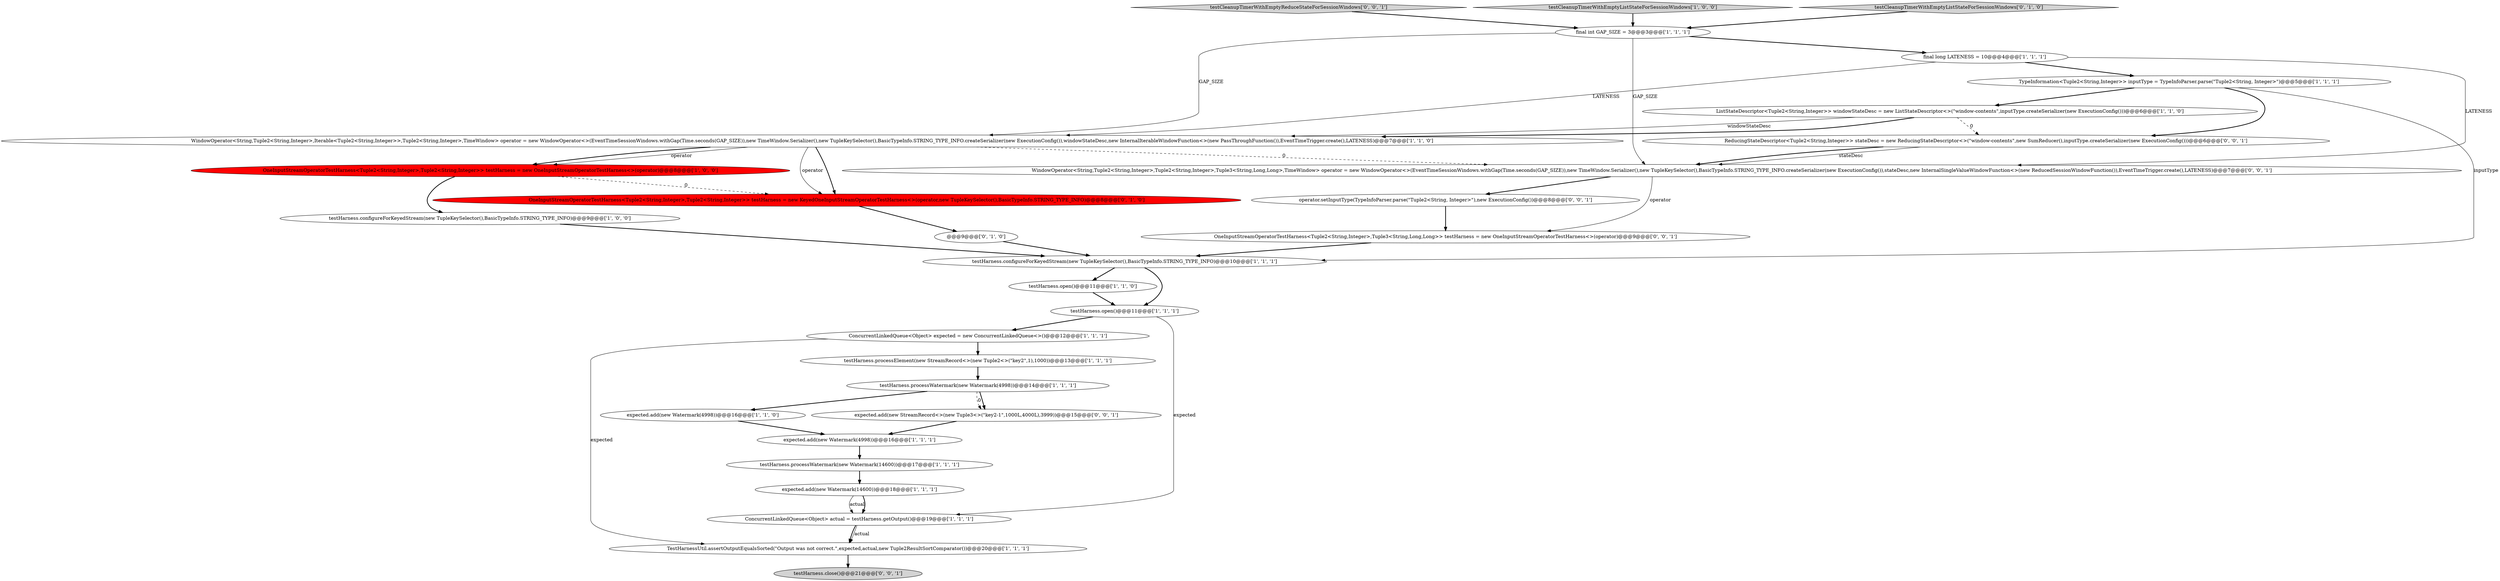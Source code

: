 digraph {
27 [style = filled, label = "WindowOperator<String,Tuple2<String,Integer>,Tuple2<String,Integer>,Tuple3<String,Long,Long>,TimeWindow> operator = new WindowOperator<>(EventTimeSessionWindows.withGap(Time.seconds(GAP_SIZE)),new TimeWindow.Serializer(),new TupleKeySelector(),BasicTypeInfo.STRING_TYPE_INFO.createSerializer(new ExecutionConfig()),stateDesc,new InternalSingleValueWindowFunction<>(new ReducedSessionWindowFunction()),EventTimeTrigger.create(),LATENESS)@@@7@@@['0', '0', '1']", fillcolor = white, shape = ellipse image = "AAA0AAABBB3BBB"];
0 [style = filled, label = "testHarness.configureForKeyedStream(new TupleKeySelector(),BasicTypeInfo.STRING_TYPE_INFO)@@@9@@@['1', '0', '0']", fillcolor = white, shape = ellipse image = "AAA0AAABBB1BBB"];
5 [style = filled, label = "testHarness.open()@@@11@@@['1', '1', '0']", fillcolor = white, shape = ellipse image = "AAA0AAABBB1BBB"];
6 [style = filled, label = "expected.add(new Watermark(14600))@@@18@@@['1', '1', '1']", fillcolor = white, shape = ellipse image = "AAA0AAABBB1BBB"];
16 [style = filled, label = "testHarness.configureForKeyedStream(new TupleKeySelector(),BasicTypeInfo.STRING_TYPE_INFO)@@@10@@@['1', '1', '1']", fillcolor = white, shape = ellipse image = "AAA0AAABBB1BBB"];
18 [style = filled, label = "testHarness.processWatermark(new Watermark(4998))@@@14@@@['1', '1', '1']", fillcolor = white, shape = ellipse image = "AAA0AAABBB1BBB"];
26 [style = filled, label = "expected.add(new StreamRecord<>(new Tuple3<>(\"key2-1\",1000L,4000L),3999))@@@15@@@['0', '0', '1']", fillcolor = white, shape = ellipse image = "AAA0AAABBB3BBB"];
21 [style = filled, label = "@@@9@@@['0', '1', '0']", fillcolor = white, shape = ellipse image = "AAA0AAABBB2BBB"];
25 [style = filled, label = "testCleanupTimerWithEmptyReduceStateForSessionWindows['0', '0', '1']", fillcolor = lightgray, shape = diamond image = "AAA0AAABBB3BBB"];
11 [style = filled, label = "final int GAP_SIZE = 3@@@3@@@['1', '1', '1']", fillcolor = white, shape = ellipse image = "AAA0AAABBB1BBB"];
14 [style = filled, label = "TypeInformation<Tuple2<String,Integer>> inputType = TypeInfoParser.parse(\"Tuple2<String, Integer>\")@@@5@@@['1', '1', '1']", fillcolor = white, shape = ellipse image = "AAA0AAABBB1BBB"];
15 [style = filled, label = "TestHarnessUtil.assertOutputEqualsSorted(\"Output was not correct.\",expected,actual,new Tuple2ResultSortComparator())@@@20@@@['1', '1', '1']", fillcolor = white, shape = ellipse image = "AAA0AAABBB1BBB"];
2 [style = filled, label = "expected.add(new Watermark(4998))@@@16@@@['1', '1', '1']", fillcolor = white, shape = ellipse image = "AAA0AAABBB1BBB"];
1 [style = filled, label = "WindowOperator<String,Tuple2<String,Integer>,Iterable<Tuple2<String,Integer>>,Tuple2<String,Integer>,TimeWindow> operator = new WindowOperator<>(EventTimeSessionWindows.withGap(Time.seconds(GAP_SIZE)),new TimeWindow.Serializer(),new TupleKeySelector(),BasicTypeInfo.STRING_TYPE_INFO.createSerializer(new ExecutionConfig()),windowStateDesc,new InternalIterableWindowFunction<>(new PassThroughFunction()),EventTimeTrigger.create(),LATENESS)@@@7@@@['1', '1', '0']", fillcolor = white, shape = ellipse image = "AAA0AAABBB1BBB"];
7 [style = filled, label = "expected.add(new Watermark(4998))@@@16@@@['1', '1', '0']", fillcolor = white, shape = ellipse image = "AAA0AAABBB1BBB"];
28 [style = filled, label = "operator.setInputType(TypeInfoParser.parse(\"Tuple2<String, Integer>\"),new ExecutionConfig())@@@8@@@['0', '0', '1']", fillcolor = white, shape = ellipse image = "AAA0AAABBB3BBB"];
13 [style = filled, label = "testCleanupTimerWithEmptyListStateForSessionWindows['1', '0', '0']", fillcolor = lightgray, shape = diamond image = "AAA0AAABBB1BBB"];
22 [style = filled, label = "testCleanupTimerWithEmptyListStateForSessionWindows['0', '1', '0']", fillcolor = lightgray, shape = diamond image = "AAA0AAABBB2BBB"];
10 [style = filled, label = "ConcurrentLinkedQueue<Object> actual = testHarness.getOutput()@@@19@@@['1', '1', '1']", fillcolor = white, shape = ellipse image = "AAA0AAABBB1BBB"];
17 [style = filled, label = "testHarness.open()@@@11@@@['1', '1', '1']", fillcolor = white, shape = ellipse image = "AAA0AAABBB1BBB"];
4 [style = filled, label = "testHarness.processWatermark(new Watermark(14600))@@@17@@@['1', '1', '1']", fillcolor = white, shape = ellipse image = "AAA0AAABBB1BBB"];
20 [style = filled, label = "OneInputStreamOperatorTestHarness<Tuple2<String,Integer>,Tuple2<String,Integer>> testHarness = new KeyedOneInputStreamOperatorTestHarness<>(operator,new TupleKeySelector(),BasicTypeInfo.STRING_TYPE_INFO)@@@8@@@['0', '1', '0']", fillcolor = red, shape = ellipse image = "AAA1AAABBB2BBB"];
24 [style = filled, label = "ReducingStateDescriptor<Tuple2<String,Integer>> stateDesc = new ReducingStateDescriptor<>(\"window-contents\",new SumReducer(),inputType.createSerializer(new ExecutionConfig()))@@@6@@@['0', '0', '1']", fillcolor = white, shape = ellipse image = "AAA0AAABBB3BBB"];
19 [style = filled, label = "ListStateDescriptor<Tuple2<String,Integer>> windowStateDesc = new ListStateDescriptor<>(\"window-contents\",inputType.createSerializer(new ExecutionConfig()))@@@6@@@['1', '1', '0']", fillcolor = white, shape = ellipse image = "AAA0AAABBB1BBB"];
9 [style = filled, label = "ConcurrentLinkedQueue<Object> expected = new ConcurrentLinkedQueue<>()@@@12@@@['1', '1', '1']", fillcolor = white, shape = ellipse image = "AAA0AAABBB1BBB"];
29 [style = filled, label = "testHarness.close()@@@21@@@['0', '0', '1']", fillcolor = lightgray, shape = ellipse image = "AAA0AAABBB3BBB"];
12 [style = filled, label = "testHarness.processElement(new StreamRecord<>(new Tuple2<>(\"key2\",1),1000))@@@13@@@['1', '1', '1']", fillcolor = white, shape = ellipse image = "AAA0AAABBB1BBB"];
8 [style = filled, label = "OneInputStreamOperatorTestHarness<Tuple2<String,Integer>,Tuple2<String,Integer>> testHarness = new OneInputStreamOperatorTestHarness<>(operator)@@@8@@@['1', '0', '0']", fillcolor = red, shape = ellipse image = "AAA1AAABBB1BBB"];
23 [style = filled, label = "OneInputStreamOperatorTestHarness<Tuple2<String,Integer>,Tuple3<String,Long,Long>> testHarness = new OneInputStreamOperatorTestHarness<>(operator)@@@9@@@['0', '0', '1']", fillcolor = white, shape = ellipse image = "AAA0AAABBB3BBB"];
3 [style = filled, label = "final long LATENESS = 10@@@4@@@['1', '1', '1']", fillcolor = white, shape = ellipse image = "AAA0AAABBB1BBB"];
14->24 [style = bold, label=""];
0->16 [style = bold, label=""];
23->16 [style = bold, label=""];
1->8 [style = bold, label=""];
10->15 [style = bold, label=""];
4->6 [style = bold, label=""];
3->1 [style = solid, label="LATENESS"];
1->27 [style = dashed, label="0"];
17->9 [style = bold, label=""];
27->28 [style = bold, label=""];
3->14 [style = bold, label=""];
18->26 [style = bold, label=""];
8->20 [style = dashed, label="0"];
1->20 [style = bold, label=""];
27->23 [style = solid, label="operator"];
14->19 [style = bold, label=""];
11->27 [style = solid, label="GAP_SIZE"];
16->17 [style = bold, label=""];
24->27 [style = solid, label="stateDesc"];
5->17 [style = bold, label=""];
2->4 [style = bold, label=""];
13->11 [style = bold, label=""];
14->16 [style = solid, label="inputType"];
20->21 [style = bold, label=""];
8->0 [style = bold, label=""];
6->10 [style = solid, label="actual"];
19->1 [style = bold, label=""];
26->2 [style = bold, label=""];
19->1 [style = solid, label="windowStateDesc"];
11->1 [style = solid, label="GAP_SIZE"];
11->3 [style = bold, label=""];
28->23 [style = bold, label=""];
7->2 [style = bold, label=""];
25->11 [style = bold, label=""];
9->15 [style = solid, label="expected"];
6->10 [style = bold, label=""];
1->8 [style = solid, label="operator"];
12->18 [style = bold, label=""];
16->5 [style = bold, label=""];
21->16 [style = bold, label=""];
19->24 [style = dashed, label="0"];
9->12 [style = bold, label=""];
17->10 [style = solid, label="expected"];
18->7 [style = bold, label=""];
3->27 [style = solid, label="LATENESS"];
1->20 [style = solid, label="operator"];
24->27 [style = bold, label=""];
22->11 [style = bold, label=""];
15->29 [style = bold, label=""];
18->26 [style = dashed, label="0"];
10->15 [style = solid, label="actual"];
}
